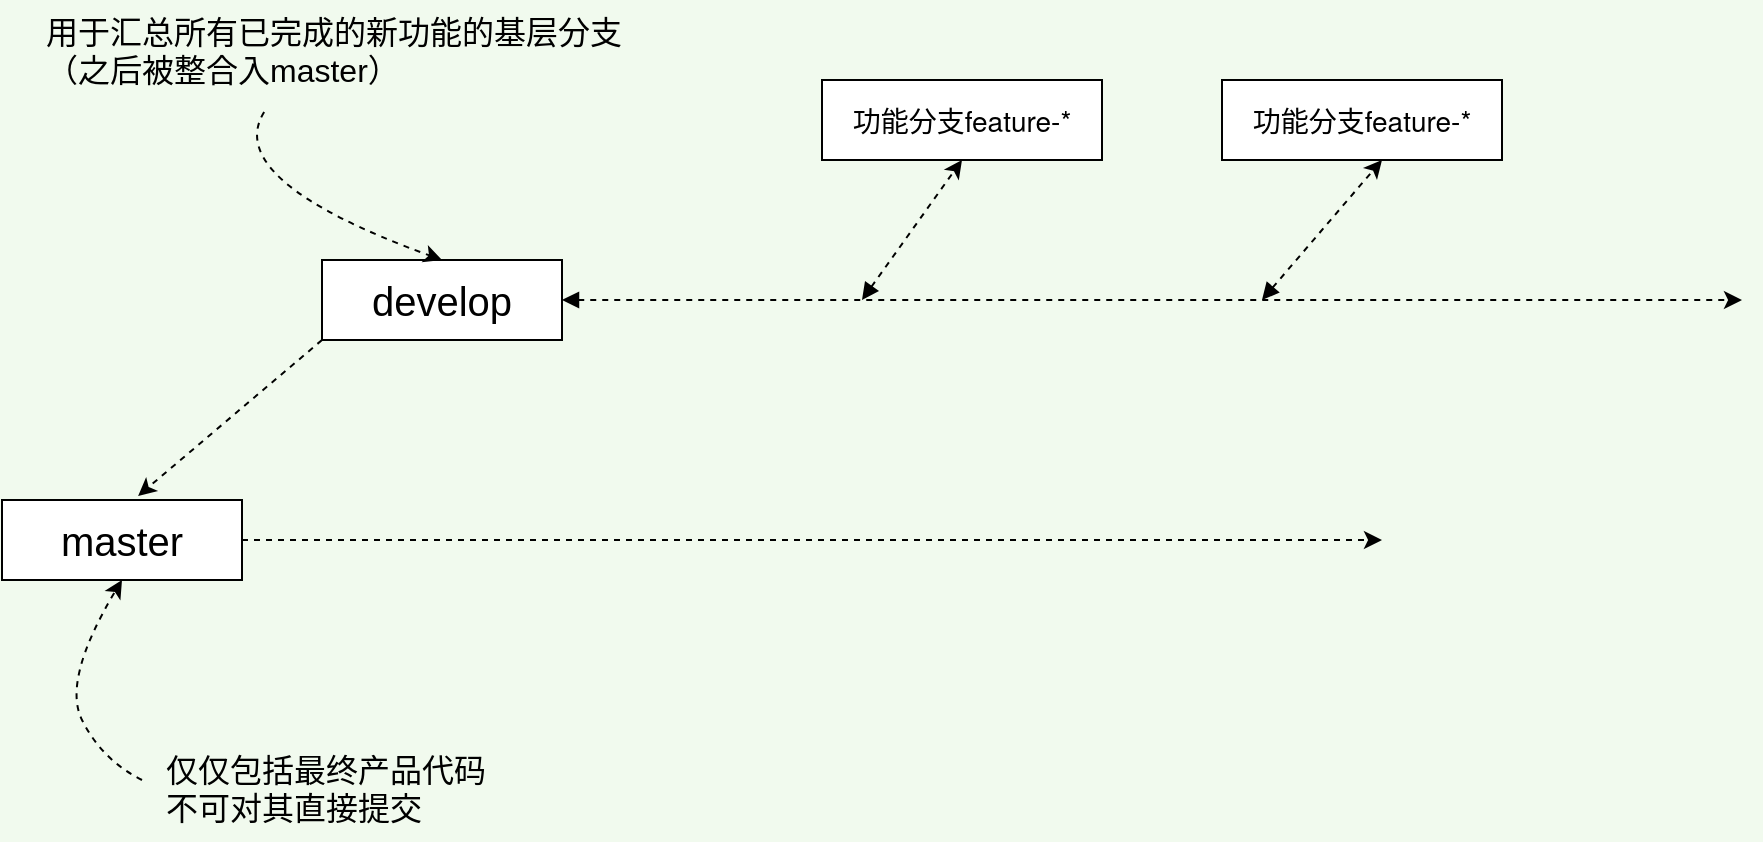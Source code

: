 <mxfile version="20.0.4" type="github">
  <diagram id="ZZ4YLtHEK5VaRvVB3uhA" name="第 1 页">
    <mxGraphModel dx="1422" dy="762" grid="1" gridSize="10" guides="1" tooltips="1" connect="1" arrows="1" fold="1" page="1" pageScale="1" pageWidth="1169" pageHeight="827" background="#F1FAEE" math="0" shadow="0">
      <root>
        <mxCell id="0" />
        <mxCell id="1" parent="0" />
        <mxCell id="Srg9AirzSWLOJNXBrE-P-16" value="master" style="rounded=0;whiteSpace=wrap;html=1;fontSize=20;" vertex="1" parent="1">
          <mxGeometry x="130" y="570" width="120" height="40" as="geometry" />
        </mxCell>
        <mxCell id="Srg9AirzSWLOJNXBrE-P-17" value="" style="endArrow=classic;html=1;rounded=0;fontSize=20;exitX=1;exitY=0.5;exitDx=0;exitDy=0;dashed=1;" edge="1" parent="1" source="Srg9AirzSWLOJNXBrE-P-16">
          <mxGeometry width="50" height="50" relative="1" as="geometry">
            <mxPoint x="290" y="630" as="sourcePoint" />
            <mxPoint x="820" y="590" as="targetPoint" />
          </mxGeometry>
        </mxCell>
        <mxCell id="Srg9AirzSWLOJNXBrE-P-18" value="" style="endArrow=classic;html=1;rounded=0;dashed=1;fontSize=20;entryX=0.567;entryY=-0.05;entryDx=0;entryDy=0;entryPerimeter=0;" edge="1" parent="1" target="Srg9AirzSWLOJNXBrE-P-16">
          <mxGeometry width="50" height="50" relative="1" as="geometry">
            <mxPoint x="290" y="490" as="sourcePoint" />
            <mxPoint x="340" y="460" as="targetPoint" />
          </mxGeometry>
        </mxCell>
        <mxCell id="Srg9AirzSWLOJNXBrE-P-19" value="develop" style="rounded=0;whiteSpace=wrap;html=1;fontSize=20;" vertex="1" parent="1">
          <mxGeometry x="290" y="450" width="120" height="40" as="geometry" />
        </mxCell>
        <mxCell id="Srg9AirzSWLOJNXBrE-P-20" value="仅仅包括最终产品代码&lt;br&gt;不可对其直接提交&lt;br&gt;" style="text;html=1;strokeColor=none;fillColor=none;align=left;verticalAlign=top;whiteSpace=wrap;rounded=0;fontSize=16;" vertex="1" parent="1">
          <mxGeometry x="210" y="689" width="170" height="51" as="geometry" />
        </mxCell>
        <mxCell id="Srg9AirzSWLOJNXBrE-P-21" value="" style="curved=1;endArrow=classic;html=1;rounded=0;dashed=1;fontSize=16;entryX=0.5;entryY=1;entryDx=0;entryDy=0;" edge="1" parent="1" target="Srg9AirzSWLOJNXBrE-P-16">
          <mxGeometry width="50" height="50" relative="1" as="geometry">
            <mxPoint x="200" y="710" as="sourcePoint" />
            <mxPoint x="100" y="640" as="targetPoint" />
            <Array as="points">
              <mxPoint x="180" y="700" />
              <mxPoint x="160" y="660" />
            </Array>
          </mxGeometry>
        </mxCell>
        <mxCell id="Srg9AirzSWLOJNXBrE-P-22" value="用于汇总所有已完成的新功能的基层分支&lt;br&gt;（之后被整合入master）" style="text;html=1;strokeColor=none;fillColor=none;align=left;verticalAlign=top;whiteSpace=wrap;rounded=0;fontSize=16;" vertex="1" parent="1">
          <mxGeometry x="150" y="320" width="290" height="50" as="geometry" />
        </mxCell>
        <mxCell id="Srg9AirzSWLOJNXBrE-P-23" value="" style="curved=1;endArrow=classic;html=1;rounded=0;dashed=1;fontSize=16;entryX=0.5;entryY=0;entryDx=0;entryDy=0;exitX=0.383;exitY=1.12;exitDx=0;exitDy=0;exitPerimeter=0;" edge="1" parent="1" source="Srg9AirzSWLOJNXBrE-P-22" target="Srg9AirzSWLOJNXBrE-P-19">
          <mxGeometry width="50" height="50" relative="1" as="geometry">
            <mxPoint x="310" y="400" as="sourcePoint" />
            <mxPoint x="150" y="450" as="targetPoint" />
            <Array as="points">
              <mxPoint x="240" y="410" />
            </Array>
          </mxGeometry>
        </mxCell>
        <mxCell id="Srg9AirzSWLOJNXBrE-P-24" value="" style="endArrow=classic;html=1;rounded=0;dashed=1;fontSize=16;exitX=1;exitY=0.5;exitDx=0;exitDy=0;startArrow=block;startFill=1;" edge="1" parent="1" source="Srg9AirzSWLOJNXBrE-P-19">
          <mxGeometry width="50" height="50" relative="1" as="geometry">
            <mxPoint x="530" y="510" as="sourcePoint" />
            <mxPoint x="1000" y="470" as="targetPoint" />
          </mxGeometry>
        </mxCell>
        <mxCell id="Srg9AirzSWLOJNXBrE-P-25" value="" style="endArrow=classic;html=1;rounded=0;dashed=1;fontSize=16;entryX=0.5;entryY=1;entryDx=0;entryDy=0;startArrow=block;startFill=1;" edge="1" parent="1">
          <mxGeometry width="50" height="50" relative="1" as="geometry">
            <mxPoint x="760" y="470" as="sourcePoint" />
            <mxPoint x="820" y="400" as="targetPoint" />
          </mxGeometry>
        </mxCell>
        <mxCell id="Srg9AirzSWLOJNXBrE-P-26" value="功能分支&lt;span style=&quot;font-family: &amp;quot;PingFang SC&amp;quot;, &amp;quot;Microsoft YaHei&amp;quot;, &amp;quot;Helvetica Neue&amp;quot;, Helvetica, Arial, sans-serif; font-size: 14px; text-align: left; background-color: rgb(255, 255, 255);&quot;&gt;feature-*&lt;/span&gt;" style="rounded=0;whiteSpace=wrap;html=1;fontSize=14;" vertex="1" parent="1">
          <mxGeometry x="540" y="360" width="140" height="40" as="geometry" />
        </mxCell>
        <mxCell id="Srg9AirzSWLOJNXBrE-P-27" value="" style="endArrow=classic;html=1;rounded=0;dashed=1;fontSize=16;entryX=0.5;entryY=1;entryDx=0;entryDy=0;startArrow=block;startFill=1;" edge="1" parent="1" target="Srg9AirzSWLOJNXBrE-P-26">
          <mxGeometry width="50" height="50" relative="1" as="geometry">
            <mxPoint x="560" y="470" as="sourcePoint" />
            <mxPoint x="612" y="400" as="targetPoint" />
          </mxGeometry>
        </mxCell>
        <mxCell id="Srg9AirzSWLOJNXBrE-P-29" value="功能分支&lt;span style=&quot;font-family: &amp;quot;PingFang SC&amp;quot;, &amp;quot;Microsoft YaHei&amp;quot;, &amp;quot;Helvetica Neue&amp;quot;, Helvetica, Arial, sans-serif; font-size: 14px; text-align: left; background-color: rgb(255, 255, 255);&quot;&gt;feature-*&lt;/span&gt;" style="rounded=0;whiteSpace=wrap;html=1;fontSize=14;" vertex="1" parent="1">
          <mxGeometry x="740" y="360" width="140" height="40" as="geometry" />
        </mxCell>
      </root>
    </mxGraphModel>
  </diagram>
</mxfile>
